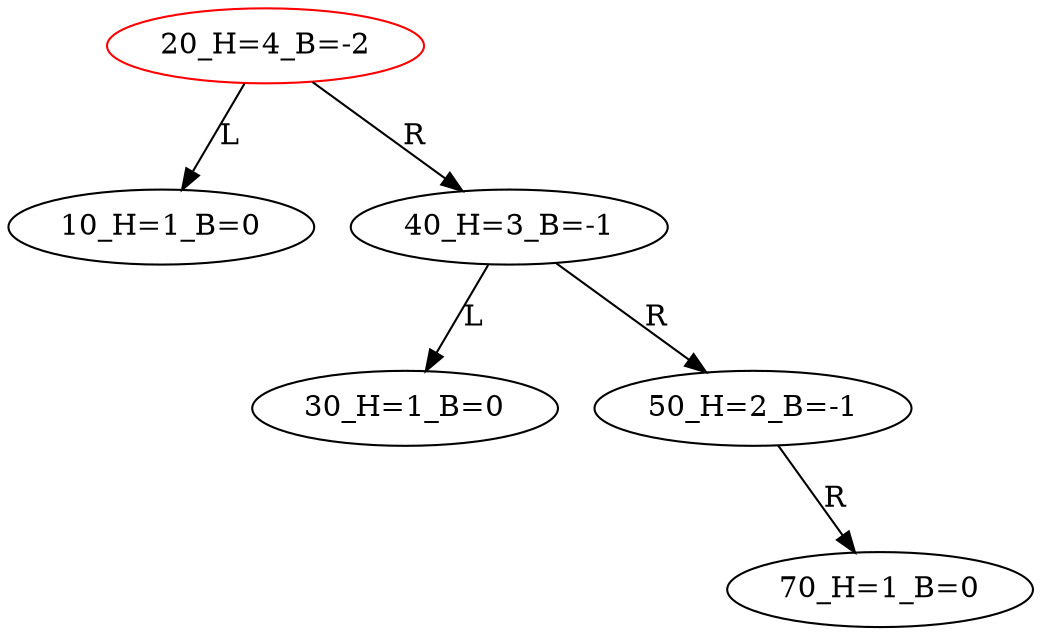 digraph BiTreeBiTreeInsert {
"20_H=4_B=-2" -> {"10_H=1_B=0"} [label="L"]
"20_H=4_B=-2" -> {"40_H=3_B=-1"} [label="R"]
"40_H=3_B=-1" -> {"30_H=1_B=0"} [label="L"]
"40_H=3_B=-1" -> {"50_H=2_B=-1"} [label="R"]
"50_H=2_B=-1" -> {"HD0"} [label="L"] [style=invis]
"HD0" [style=invis]
"50_H=2_B=-1" -> {"70_H=1_B=0"} [label="R"]
"20_H=4_B=-2" [color=red]
"10_H=1_B=0"
"40_H=3_B=-1"
"30_H=1_B=0"
"50_H=2_B=-1"
"70_H=1_B=0"
}
